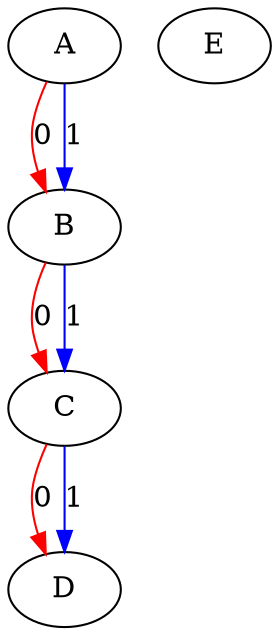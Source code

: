digraph "G" {
A [id=0];
B [id=1];
C [id=2];
D [id=3];
E [id=4];
A -> B  [color=red, key=0, label=0];
A -> B  [color=blue, key=1, label=1];
B -> C  [color=red, key=0, label=0];
B -> C  [color=blue, key=1, label=1];
C -> D  [color=red, key=0, label=0];
C -> D  [color=blue, key=1, label=1];
}
